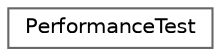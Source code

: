 digraph "Graphical Class Hierarchy"
{
 // LATEX_PDF_SIZE
  bgcolor="transparent";
  edge [fontname=Helvetica,fontsize=10,labelfontname=Helvetica,labelfontsize=10];
  node [fontname=Helvetica,fontsize=10,shape=box,height=0.2,width=0.4];
  rankdir="LR";
  Node0 [label="PerformanceTest",height=0.2,width=0.4,color="grey40", fillcolor="white", style="filled",URL="$class_performance_test.html",tooltip=" "];
}
